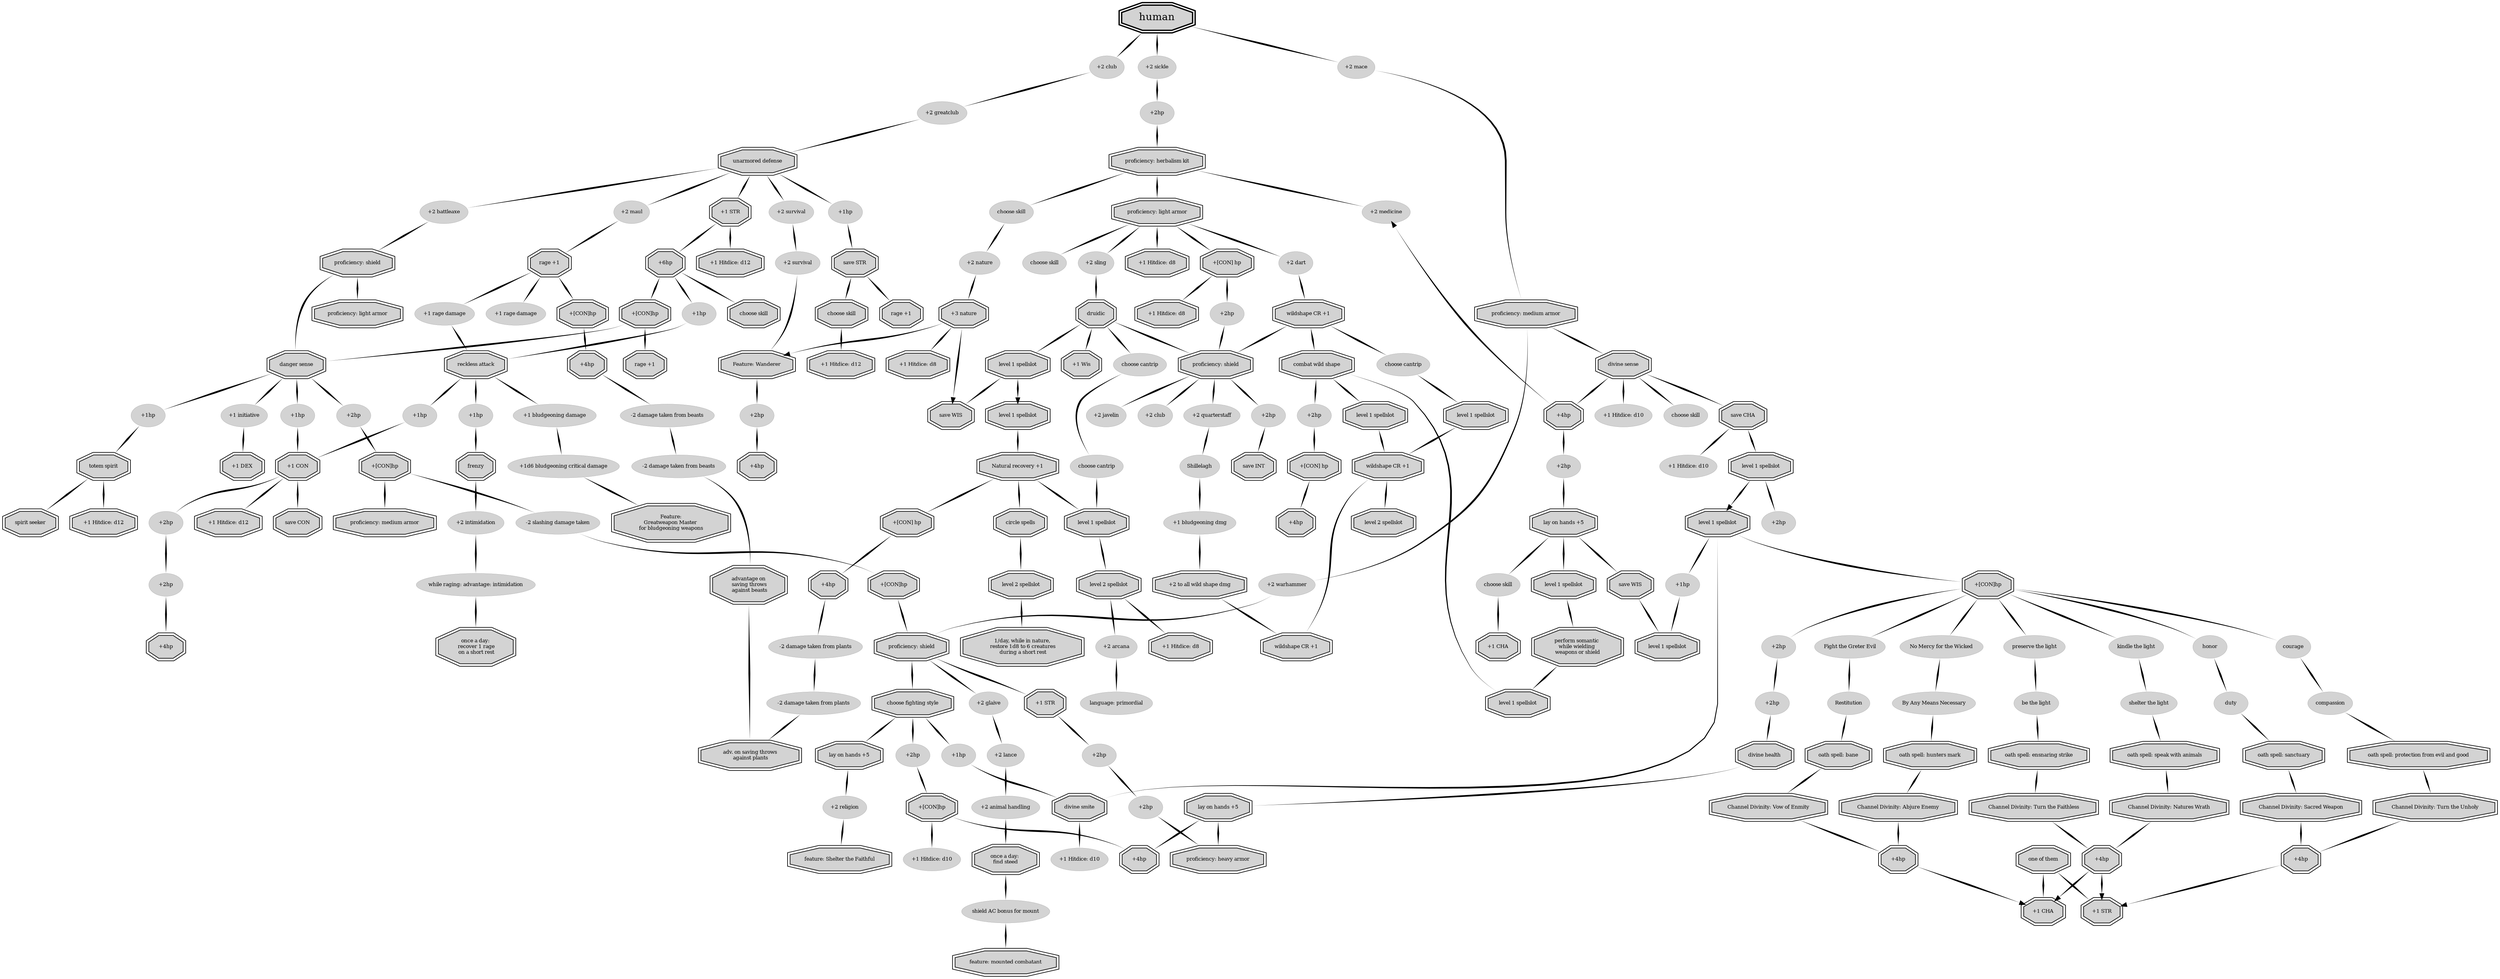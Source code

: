 digraph PathofDnD{
  node [penwidth = 1.0, fontsize =8, style = "filled", shape = "doubleoctagon"];
  graph [root = "human", overlap = "false", stylesheet = "style.css"];
  edge [arrowhead = none, len=1.2, dir = "both", arrowtail = none, style = tapered, penwidth= 3, arrowsize = 0.5];



  "human" [fontsize = 16, penwidth = 2];


  subgraph Barbarian{

  node [style = "filled" class = "barbarian"];

  //54 nodes

      bb_rage_1[label = "rage +1"];
      bb_rage_2[label = "rage +1"];
      bb_rage_3[label = "rage +1"];

      bb_uadefense [label = "unarmored defense" ];
      bb_reckless [label = "reckless attack"];
      bb_danger_sense[label = "danger sense"];

      bb_frenzy[label = "frenzy"];
      bb_spirit_seeker [label = "spirit seeker"];
      bb_totem_spirit [label = "totem spirit"]

  //proficiencies


    bb_s_con [label = "save CON"];
    bb_s_str [label = "save STR"];

    bb_sh [label = "proficiency: shield"];
    bb_la[label = "proficiency: light armor"];
    bb_ma[label = "proficiency: medium armor"];

    bb_skill_1[label = "choose skill"];
    bb_skill_2[label = "choose skill"];

    bb_con_1 [label="+1 CON"];
    bb_dex_1 [label="+1 DEX"];
    bb_str_1 [label="+1 STR"];

    bb_hp_base [label = "+6hp"]
    bb_hp_con_1 [label = "+[CON]hp"]
    bb_hp_con_2 [label = "+[CON]hp"]
    bb_hp_con_3 [label = "+[CON]hp"]
    bb_hp_con_4 [label = "+[CON]hp"]
    bb_hp4_1 [label = "+4hp"]
    bb_hp4_2 [label = "+4hp"]

    bb_hd_d12_1 [label = "+1 Hitdice: d12"];
    bb_hd_d12_2 [label = "+1 Hitdice: d12"];
    bb_hd_d12_3 [label = "+1 Hitdice: d12"];
    bb_hd_d12_4 [label = "+1 Hitdice: d12"];

    bb_feat_greatweapon_bludgeon [label = "Feature:\nGreatweapon Master \nfor bludgeoning weapons"];

    bb_advantage_beast [label = "advantage on\n saving throws\n against beasts"]
    bb_recover_rage [label = "once a day:\n recover 1 rage\n on a short rest"]


    subgraph bb_minor{
    node [penwidth = 0.1, shape = "ellipse", class ="barbarian minor"];


      bb_club [label = "+2 club"];
      bb_greatclub [label = "+2 greatclub"];
      bb_battleaxe [label = "+2 battleaxe"];
      bb_maul [label = "+2 maul"];

      bb_p_survival_1[label = "+2 survival"];
      bb_p_survival_2[label = "+2 survival"];
      bb_p_intimidation[label = "+2 intimidation"]

      bb_advantage_intimidation [label = "while raging: advantage: intimidation"]

      bb_initiative_1 [label = "+1 initiative"];

    //boni

      bb_rd_1 [label="+1 rage damage"]
      bb_rd_2 [label="+1 rage damage"]
      bb_hp_1 [label="+1hp"]
      bb_hp_2 [label="+1hp"]
      bb_hp_3 [label="+1hp"]
      bb_hp_4 [label="+1hp"]
      bb_hp_5 [label="+1hp"]
      bb_hp_6 [label="+1hp"]
      bb_hp2_1 [label = "+2hp"]
      bb_hp2_2 [label = "+2hp"]
      bb_hp2_3 [label = "+2hp"]

      bb_damageredux_slashing_1 [label = "-2 slashing damage taken"]
      bb_damageredux_beast_1 [label = "-2 damage taken from beasts"]
      bb_damageredux_beast_2 [label = "-2 damage taken from beasts"]
      bb_damageinc_bludgeoning_1 [label = "+1 bludgeoning damage"]
      bb_critinc_damage_bludgeoning [label = "+1d6 bludgeoning critical damage"]


    }

  //edges
    human-> bb_club -> bb_greatclub-> bb_uadefense;

    bb_s_str -> bb_skill_1;
    bb_s_str -> bb_rage_3;

    bb_skill_1 -> bb_hd_d12_3;

    bb_uadefense-> bb_hp_6 -> bb_s_str;
    bb_uadefense-> bb_str_1;
    bb_uadefense-> bb_maul ->bb_rage_1
    bb_uadefense-> bb_battleaxe -> bb_sh;
    bb_uadefense-> bb_p_survival_1 -> bb_p_survival_2;

    bb_str_1 -> bb_hp_base;
    bb_str_1 -> bb_hd_d12_1;

    bb_rage_1 -> bb_rd_2 -> bb_reckless;
    bb_rage_1 -> bb_rd_1;
    bb_rage_1 -> bb_hp_con_4;

    bb_hp_con_4 -> bb_hp4_2;

    bb_hp4_2 -> bb_damageredux_beast_1 -> bb_damageredux_beast_2 -> bb_advantage_beast;

    bb_sh ->  bb_la;
    bb_sh -> bb_danger_sense;

    bb_hp_base -> bb_hp_5 -> bb_reckless;
    bb_hp_base -> bb_hp_con_1;
    bb_hp_base -> bb_skill_2;

    bb_hp_con_1 -> bb_danger_sense;
    bb_hp_con_1 -> bb_rage_2;

    bb_reckless -> bb_hp_1 -> bb_frenzy;
    bb_reckless -> bb_hp_3 -> bb_con_1;
    bb_reckless -> bb_damageinc_bludgeoning_1 -> bb_critinc_damage_bludgeoning -> bb_feat_greatweapon_bludgeon;

    bb_danger_sense -> bb_hp_2 -> bb_totem_spirit;
    bb_danger_sense -> bb_hp_4 -> bb_con_1;
    bb_danger_sense -> bb_hp2_1 -> bb_hp_con_2;
    bb_danger_sense -> bb_initiative_1 -> bb_dex_1;

    bb_hp_con_2 -> bb_damageredux_slashing_1 -> bb_hp_con_3;
    bb_hp_con_2 -> bb_ma;

    bb_con_1 -> bb_s_con;
    bb_con_1 -> bb_hp2_2 ->bb_hp2_3 -> bb_hp4_1;
    bb_con_1 -> bb_hd_d12_2;

    bb_totem_spirit -> bb_spirit_seeker;
    bb_totem_spirit -> bb_hd_d12_4;

    bb_frenzy -> bb_p_intimidation ->bb_advantage_intimidation -> bb_recover_rage;
  }


  /*naming:
  class
    adv         advantage
    attributeNumber   bonus to a [ATRRIBUTE]
    damageinc_type
    damageredux_type
    cantrip     cantrip
    e           expertise
    feat        feat
    hp          [amount]
    l           language
    p           proficiency
    s           save
    skill       skill
    ss          spellslot
    ws          wildshape


    e.g. dr_hp2_1
         dr_s_wis_1
  */
  subgraph Druid{
    node [style = "filled" class="druid"]
    //class Skills

    //53 nodes

      "druidic" "circle spells" "combat wild shape"

      dr_adv_plants [label = "adv. on saving throws\n against plants"];

      dr_s_int [label = "save INT"];
      dr_s_wis [label = "save WIS"];

      dr_wis1_1 [label = "+1 Wis"];

      dr_e_nature [label = "+3 nature"];

      dr_ss_l1_1 [label = "level 1 spellslot"];
      dr_ss_l1_2 [label = "level 1 spellslot"];
      dr_ss_l1_3 [label = "level 1 spellslot"];
      dr_ss_l1_4 [label = "level 1 spellslot"];
      dr_ss_l1_5 [label = "level 1 spellslot"];
      dr_ss_l2_1 [label = "level 2 spellslot"];
      dr_ss_l2_2 [label = "level 2 spellslot"];
      dr_ss_l2_3 [label = "level 2 spellslot"];

      dr_recovery_1 [label = "Natural recovery +1"];

      dr_ws_1 [label = "wildshape CR +1"];
      dr_ws_2 [label = "wildshape CR +1"];
      dr_ws_3 [label = "wildshape CR +1"];

      dr_feat_wanderer [label = "Feature: Wanderer"];

    //proficiencies
      dr_p_la [label = "proficiency: light armor"];
      dr_p_sh [label= "proficiency: shield"];
      dr_p_herbalismkit [label = "proficiency: herbalism kit"];

    //hp
      dr_hp4_1 [label = "+4hp"];
      dr_hp4_2 [label = "+4hp"];
      dr_hp4_3 [label = "+4hp"];

      dr_hd_d8_1 [label = "+1 Hitdice: d8"];
      dr_hd_d8_2 [label = "+1 Hitdice: d8"];
      dr_hd_d8_3 [label = "+1 Hitdice: d8"];
      dr_hd_d8_4 [label = "+1 Hitdice: d8"];

      dr_natureHealer [label = "1/day, while in nature,\n restore 1d8 to 6 creatures\n during a short rest"];

      dr_hp_con_1 [label = "+[CON] hp"];
      dr_hp_con_2 [label = "+[CON] hp"];
      dr_hp_con_3 [label = "+[CON] hp"];

    //damage changes
      dr_damageinc_ws [label = "+2 to all wild shape dmg"];

    subgraph dr_minor{
      node [penwidth = 0.1, shape = "ellipse", class = "druid minor"];

      dr_cantrip_1 [label = "choose cantrip"];
      dr_cantrip_2[ label = "choose cantrip"];
      dr_cantrip_3[ label = "choose cantrip"];

      dr_skill_1 [label = "choose skill"];
      dr_skill_2 [label = "choose skill"];
      dr_p_nature_1 [label = "+2 nature"];
      dr_p_medicine [label = "+2 medicine"];
      dr_p_arcana [label = "+2 arcana"];

      dr_l_primordial [label = "language: primordial"]

      dr_p_club [label="+2 club"];
      dr_p_sickle [label="+2 sickle"];
      dr_p_dart [label="+2 dart"];
      dr_p_sling [label="+2 sling"];
      dr_p_quarterstaff [label="+2 quarterstaff"];
      dr_p_javelin [label="+2 javelin"];
      dr_p_shillelagh [label = "Shillelagh"];

      dr_hp2_1 [label = "+2hp"];
      dr_hp2_2 [label = "+2hp"];
      dr_hp2_3 [label = "+2hp"];
      dr_hp2_4 [label = "+2hp"];
      dr_hp2_5 [label = "+2hp"];

    //damage changes
      dr_damageinc_bludg [label = "+1 bludgeoning dmg"];
      dr_damageredux_plants_1 [label = "-2 damage taken from plants"];
      dr_damageredux_plants_2 [label = "-2 damage taken from plants"];
    }
    //edges
    human -> dr_p_sickle -> dr_hp2_5 -> dr_p_herbalismkit;

    dr_p_herbalismkit -> dr_p_la;
    dr_p_herbalismkit -> dr_skill_1 -> dr_p_nature_1 -> dr_e_nature;
    dr_p_herbalismkit -> dr_p_medicine;

    dr_e_nature -> dr_s_wis[arrowhead = normal];
    dr_e_nature -> dr_feat_wanderer[arrowhead = normal];
    dr_e_nature -> dr_hd_d8_3;

    dr_feat_wanderer -> dr_hp2_3 -> dr_hp4_2;

    dr_p_la -> dr_p_sling -> "druidic";
    dr_p_la -> dr_p_dart -> dr_ws_1;
    dr_p_la -> dr_skill_2;
    dr_p_la -> dr_hp_con_2 -> dr_hp2_4 -> dr_p_sh;
    dr_p_la -> dr_hd_d8_1;

    dr_hp_con_2 -> dr_hd_d8_4;

    "druidic"  -> {dr_ss_l1_1, dr_p_sh, dr_wis1_1};
    "druidic" -> dr_cantrip_2 -> dr_cantrip_3 -> dr_ss_l1_5;

    dr_p_sh -> dr_hp2_1 -> dr_s_int;
    dr_p_sh -> {dr_p_quarterstaff, dr_p_javelin dr_p_club};

    dr_ss_l1_5 -> dr_ss_l2_1;

    dr_ss_l2_1 -> dr_p_arcana -> dr_l_primordial;
    dr_ss_l2_1 -> dr_hd_d8_2;

    dr_ss_l1_1 -> dr_ss_l1_2[arrowhead = normal];
    dr_ss_l1_1 -> dr_s_wis;

    dr_ss_l1_2 -> dr_recovery_1;

    dr_recovery_1 -> dr_ss_l1_5;
    dr_recovery_1 -> "circle spells";
    dr_recovery_1 -> dr_hp_con_3 -> dr_hp4_3;

    "circle spells" -> dr_ss_l2_3;

    dr_ws_1 -> dr_p_sh;
    dr_ws_1 -> dr_cantrip_1 -> dr_ss_l1_3;
    dr_ws_1 -> "combat wild shape"

    "combat wild shape" -> dr_ss_l1_4;
    "combat wild shape" -> dr_hp2_2 -> dr_hp_con_1 -> dr_hp4_1;

    dr_ss_l1_4 -> dr_ws_2;
    dr_ss_l1_3 -> dr_ws_2;

    dr_ws_2 -> dr_ws_3;
    dr_ws_2 -> dr_ss_l2_2;

    dr_p_quarterstaff -> dr_p_shillelagh -> dr_damageinc_bludg;
    dr_damageinc_bludg -> dr_damageinc_ws -> dr_ws_3;

    dr_ss_l2_3 -> dr_natureHealer;

    dr_hp4_3 -> dr_damageredux_plants_1 -> dr_damageredux_plants_2;
    dr_damageredux_plants_2 -> dr_adv_plants;
  }

  subgraph paladin{
    node [style = "filled" class = "paladin"]

    //65 nodes

    "divine sense" "divine smite" "divine health"

    pa_ma [label = "proficiency: medium armor"];
    pa_ha [label = "proficiency: heavy armor"];
    pa_sh [label = "proficiency: shield"];

    pa_s_wis [label = "save WIS"];
    pa_s_cha [label = "save CHA"];

    pa_str_1 [label = "+1 STR"];
    pa_str_2 [label = "+1 STR"];
    pa_cha_1 [label = "+1 CHA"];
    pa_cha_2 [label = "+1 CHA"];

    pa_layonh_1 [label = "lay on hands +5"];
    pa_layonh_2 [label = "lay on hands +5"];
    pa_layonh_3 [label = "lay on hands +5"];

    pa_ss_l1_1 [label = "level 1 spellslot"];
    pa_ss_l1_2 [label = "level 1 spellslot"];
    pa_ss_l1_3 [label = "level 1 spellslot"];
    pa_ss_l1_4 [label = "level 1 spellslot"];
    pa_ss_l1_5 [label = "level 1 spellslot"];

    pa_hp_base [label = "+4hp"];
    pa_hp_con_1 [label = "+[CON]hp"];
    pa_hp_con_2 [label = "+[CON]hp"];
    pa_hp4_1 [label = "+4hp"];
    pa_hp4_2 [label = "+4hp"];
    pa_hp4_3 [label = "+4hp"];
    pa_hp4_4 [label = "+4hp"];

    pa_fightstyle [label = "choose fighting style"];

    pa_feat_mounted [label = "feature: mounted combatant"];
    pa_feat_shelter_faithful [label = "feature: Shelter the Faithful"]

    pa_hand_less_somantic [label = "perform somantic \nwhile wielding \nweapons or shield"];
    pa_find_steed [label = "once a day: \nfind steed"];
    pa_one_of_them [label = "one of them"];



    subgraph pa_oath_ancient{
      pa_an_spell_ensnaringstrike [label = "oath spell: ensnaring strike"];
      pa_an_spell_speakwani [label = "oath spell: speak with animals"];

      pa_an_cd_turn [label = "Channel Divinity: Turn the Faithless"];
      pa_an_cd_nature [label = "Channel Divinity: Natures Wrath"];

    }

    subgraph pa_oath_devotion{
      pa_de_spell_pfromeng [label = "oath spell: protection from evil and good"];
      pa_de_spell_sanctuary [label = "oath spell: sanctuary"];

      pa_de_cd_sacred [label = "Channel Divinity: Sacred Weapon"];
      pa_de_cd_turn [label = "Channel Divinity: Turn the Unholy"];
    }

    subgraph pa_oath_vengance{
    pa_ve_spell_huntersm [label = "oath spell: hunters mark"];
    pa_ve_spell_bane [label = "oath spell: bane"];

    pa_ve_cd_abjure [label = "Channel Divinity: Abjure Enemy"];
    pa_ve_cd_vow [label = "Channel Divinity: Vow of Enmity"];

    }

    subgraph pa_minor{
      node [penwidth = 0.1, shape = "ellipse", class="paladin minor"];

      pa_hp_1 [label = "+1hp"];
      pa_hp_2 [label = "+1hp"];
      pa_hp2_1 [label = "+2hp"];
      pa_hp2_2 [label = "+2hp"];
      pa_hp2_3 [label = "+2hp"];
      pa_hp2_4 [label = "+2hp"];
      pa_hp2_5 [label = "+2hp"];
      pa_hp2_6 [label = "+2hp"];
      pa_hp2_7 [label = "+2hp"];

      pa_hd_d10_1 [label = "+1 Hitdice: d10"];
      pa_hd_d10_2 [label = "+1 Hitdice: d10"];
      pa_hd_d10_3 [label = "+1 Hitdice: d10"];
      pa_hd_d10_4 [label = "+1 Hitdice: d10"];

      pa_skill_1 [label = "choose skill"];
      pa_skill_2 [label = "choose skill"];

      pa_p_animalhandling [label = "+2 animal handling"];
      pa_p_religion[label = "+2 religion"]

      pa_warhammer [label = "+2 warhammer"];
      pa_glave [label = "+2 glaive"];
      pa_mace [label= "+2 mace"];
      pa_lance [label = "+2 lance"];

      pa_mount_shield [label = "shield AC bonus for mount"];

      subgraph pa_an_minor{
        pa_an_ten_kindle[label= "kindle the light"];
        pa_an_ten_shelter[label= "shelter the light"];
        pa_an_ten_preserve[label= "preserve the light"];
        pa_an_ten_be[label= "be the light"];
      }

      subgraph pa_de_minor{
        pa_de_ten_courage[label= "courage"];
        pa_de_ten_honor[label= "honor"];
        pa_de_ten_compassion[label= "compassion"];
        pa_de_ten_duty[label= "duty"];
      }

      subgraph pa_ve_minor{
        pa_ve_ten_fight[label = "Fight the Greter Evil"];
        pa_ve_ten_restitution[label = "Restitution"];
        pa_ve_ten_nomercy[label = "No Mercy for the Wicked"];
        pa_ve_ten_anymeans[label = "By Any Means Necessary"];
      }
    }

    //edges

    human -> pa_mace-> pa_ma;

    pa_ma ->"divine sense";
    pa_ma -> pa_warhammer -> pa_sh;

    pa_sh -> pa_fightstyle;
    pa_sh -> pa_str_1;
    pa_sh -> pa_glave -> pa_lance ->pa_p_animalhandling -> pa_find_steed;

    pa_find_steed -> pa_mount_shield -> pa_feat_mounted;

    pa_str_1 -> pa_hp2_6 -> pa_hp2_7 ->pa_ha;

    pa_layonh_3 -> pa_ha;
    pa_layonh_3 -> pa_hp4_4;

    "divine sense" -> pa_hp_base;
    "divine sense" -> pa_s_cha;
    "divine sense" -> pa_skill_1;
    "divine sense" -> pa_hd_d10_1;

    pa_hp_base -> pa_hp2_4 -> pa_layonh_1;

    pa_layonh_1 -> pa_s_wis;
    pa_layonh_1 ->pa_skill_2 -> pa_cha_2;
    pa_layonh_1 -> pa_ss_l1_4;

    pa_ss_l1_4 -> pa_hand_less_somantic;

    pa_hand_less_somantic -> pa_ss_l1_5;

    pa_s_wis -> pa_ss_l1_2;

    pa_s_cha ->pa_ss_l1_3;
    pa_s_cha -> pa_hd_d10_3;

    pa_ss_l1_3 -> pa_ss_l1_1[arrowhead = normal];
    pa_ss_l1_3 -> pa_hp2_3;

    pa_ss_l1_1 -> "divine smite";
    pa_ss_l1_1 -> pa_hp_2 -> pa_ss_l1_2;

    pa_fightstyle ->pa_hp_1 -> "divine smite";
    pa_fightstyle -> pa_layonh_2;
    pa_fightstyle -> pa_hp2_5 -> pa_hp_con_2;

    "divine smite" -> pa_hd_d10_2;

    pa_hp_con_2 -> pa_hp4_4;
    pa_hp_con_2 -> pa_hd_d10_4;

    pa_ss_l1_1 -> pa_hp_con_1;

    pa_layonh_2 -> pa_p_religion -> pa_feat_shelter_faithful;

    pa_hp_con_1 -> pa_hp2_1 -> pa_hp2_2 ->"divine health";
    pa_hp_con_1 ->  pa_an_ten_kindle -> pa_an_ten_shelter -> pa_an_spell_speakwani;
    pa_hp_con_1 -> pa_an_ten_preserve -> pa_an_ten_be -> pa_an_spell_ensnaringstrike;
    pa_hp_con_1 -> pa_de_ten_courage -> pa_de_ten_compassion -> pa_de_spell_pfromeng;
    pa_hp_con_1 -> pa_de_ten_honor -> pa_de_ten_duty -> pa_de_spell_sanctuary;
    pa_hp_con_1 -> pa_ve_ten_fight -> pa_ve_ten_restitution -> pa_ve_spell_bane;
    pa_hp_con_1 -> pa_ve_ten_nomercy ->pa_ve_ten_anymeans -> pa_ve_spell_huntersm;

    "divine health" -> pa_layonh_3;

    pa_an_spell_speakwani -> pa_an_cd_nature -> pa_hp4_1;
    pa_an_spell_ensnaringstrike -> pa_an_cd_turn -> pa_hp4_1;

    pa_de_spell_pfromeng -> pa_de_cd_turn -> pa_hp4_2;
    pa_de_spell_sanctuary -> pa_de_cd_sacred -> pa_hp4_2;

    pa_ve_spell_bane -> pa_ve_cd_vow -> pa_hp4_3;
    pa_ve_spell_huntersm -> pa_ve_cd_abjure -> pa_hp4_3;

    pa_hp4_1 -> pa_cha_1 [arrowhead = "normal"];
    pa_hp4_1 -> pa_str_2 [arrowhead = "normal"];

    pa_hp4_2 -> pa_str_2 [arrowhead = "normal"];

    pa_hp4_3 -> pa_cha_1 [arrowhead = "normal"];

    pa_one_of_them -> pa_cha_1;
    pa_one_of_them -> pa_str_2;

  }

  //Barbarian -- Druid
  bb_p_survival_2 -> dr_feat_wanderer;
  bb_advantage_beast -> dr_adv_plants;

  //Barbarian -- Paladin
  bb_hp_con_3 -> pa_sh;

  //Druid -- Paladin
  dr_p_medicine  -> pa_hp_base [arrowtail = "normal"];
  "combat wild shape" -> pa_ss_l1_5;
}

